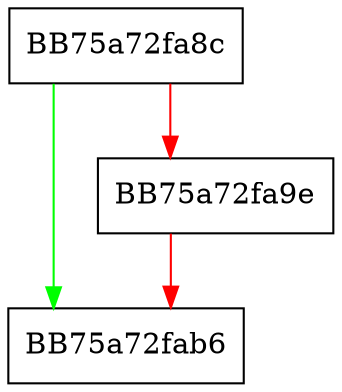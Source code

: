 digraph loadAnalysis {
  node [shape="box"];
  graph [splines=ortho];
  BB75a72fa8c -> BB75a72fab6 [color="green"];
  BB75a72fa8c -> BB75a72fa9e [color="red"];
  BB75a72fa9e -> BB75a72fab6 [color="red"];
}